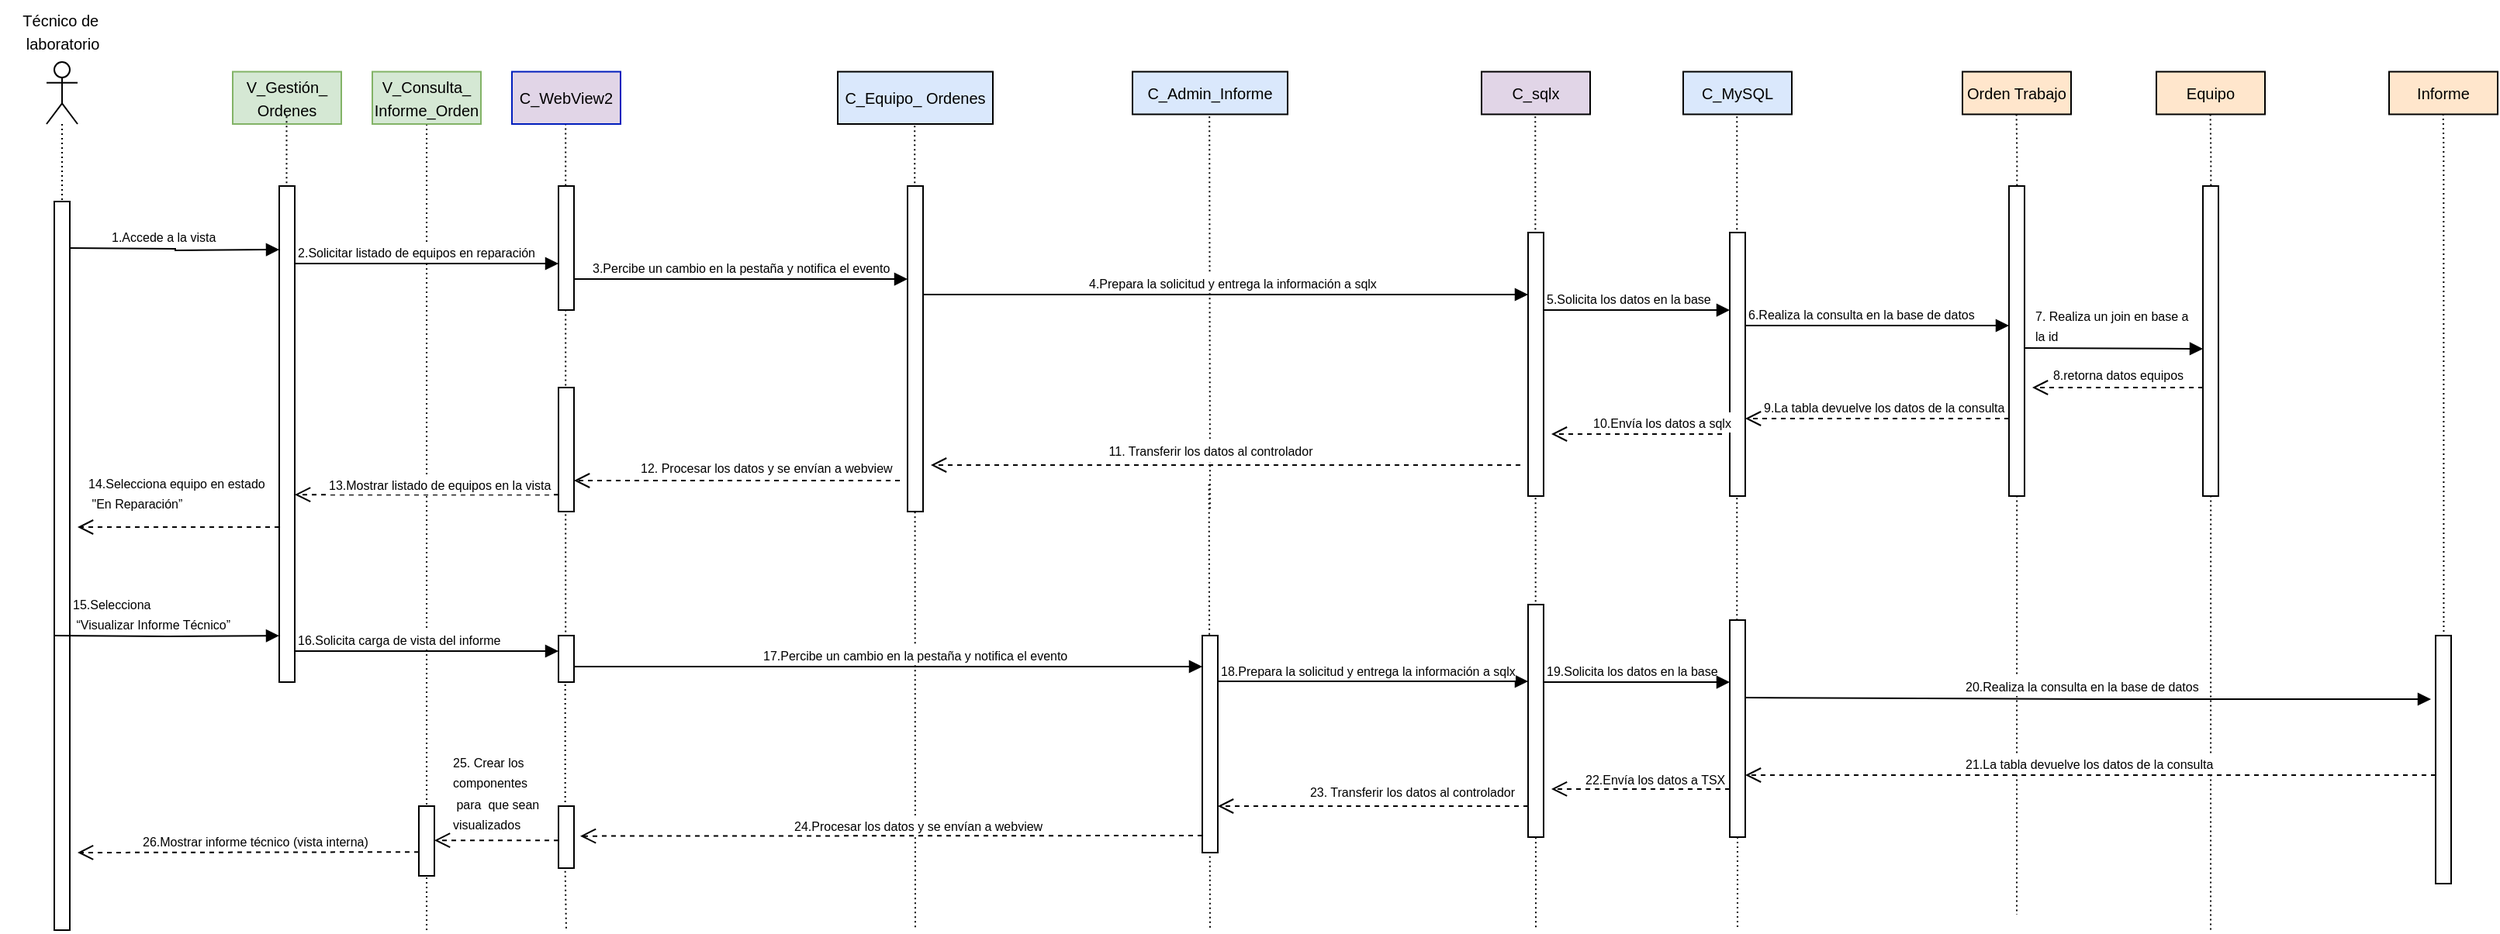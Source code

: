 <mxfile version="27.1.4">
  <diagram name="Page-1" id="DHXdV87OS0aCOL78EFNZ">
    <mxGraphModel grid="1" page="1" gridSize="10" guides="1" tooltips="1" connect="1" arrows="1" fold="1" pageScale="1" pageWidth="850" pageHeight="1100" math="0" shadow="0">
      <root>
        <mxCell id="0" />
        <mxCell id="1" parent="0" />
        <mxCell id="t1RemgtD9nd_VDxyVsT_-6" value="" style="endArrow=none;html=1;rounded=0;dashed=1;dashPattern=1 2;exitX=0.433;exitY=1.048;exitDx=0;exitDy=0;exitPerimeter=0;" edge="1" parent="1" target="t1RemgtD9nd_VDxyVsT_-5">
          <mxGeometry relative="1" as="geometry">
            <mxPoint x="384.6" y="113.75" as="sourcePoint" />
            <mxPoint x="385" y="640" as="targetPoint" />
          </mxGeometry>
        </mxCell>
        <mxCell id="t1RemgtD9nd_VDxyVsT_-14" value="" style="endArrow=none;html=1;rounded=0;dashed=1;dashPattern=1 2;exitX=0.5;exitY=1;exitDx=0;exitDy=0;" edge="1" parent="1" source="t1RemgtD9nd_VDxyVsT_-13">
          <mxGeometry relative="1" as="geometry">
            <mxPoint x="320" y="140" as="sourcePoint" />
            <mxPoint x="295" y="640" as="targetPoint" />
          </mxGeometry>
        </mxCell>
        <mxCell id="eLjOqjva0lStw30KIumx-55" value="" style="endArrow=none;html=1;rounded=0;dashed=1;dashPattern=1 2;exitX=0.433;exitY=1.048;exitDx=0;exitDy=0;exitPerimeter=0;" edge="1" parent="1">
          <mxGeometry relative="1" as="geometry">
            <mxPoint x="1319.8" y="113.75" as="sourcePoint" />
            <mxPoint x="1320" y="630" as="targetPoint" />
            <Array as="points">
              <mxPoint x="1320.16" y="140" />
            </Array>
          </mxGeometry>
        </mxCell>
        <mxCell id="ArWPYYTI4xexN1ooOXns-4" value="" style="endArrow=none;html=1;rounded=0;dashed=1;dashPattern=1 2;exitX=0.433;exitY=1.048;exitDx=0;exitDy=0;exitPerimeter=0;" edge="1" parent="1">
          <mxGeometry relative="1" as="geometry">
            <mxPoint x="1444.8" y="113.75" as="sourcePoint" />
            <mxPoint x="1445" y="640" as="targetPoint" />
            <Array as="points">
              <mxPoint x="1445.16" y="140" />
            </Array>
          </mxGeometry>
        </mxCell>
        <mxCell id="ArWPYYTI4xexN1ooOXns-7" value="" style="endArrow=none;html=1;rounded=0;dashed=1;dashPattern=1 2;exitX=0.433;exitY=1.048;exitDx=0;exitDy=0;exitPerimeter=0;entryX=0.524;entryY=0.286;entryDx=0;entryDy=0;entryPerimeter=0;" edge="1" parent="1" target="ArWPYYTI4xexN1ooOXns-6">
          <mxGeometry relative="1" as="geometry">
            <mxPoint x="1594.8" y="107.5" as="sourcePoint" />
            <mxPoint x="1594.8" y="152.43" as="targetPoint" />
            <Array as="points">
              <mxPoint x="1595.16" y="133.75" />
            </Array>
          </mxGeometry>
        </mxCell>
        <mxCell id="t1RemgtD9nd_VDxyVsT_-9" value="" style="endArrow=none;html=1;rounded=0;dashed=1;dashPattern=1 2;exitX=0.433;exitY=1.048;exitDx=0;exitDy=0;exitPerimeter=0;" edge="1" parent="1">
          <mxGeometry relative="1" as="geometry">
            <mxPoint x="609.6" y="115.07" as="sourcePoint" />
            <mxPoint x="610" y="640" as="targetPoint" />
          </mxGeometry>
        </mxCell>
        <mxCell id="F5Wz1a0QnMPfs7aQo3Hg-4" value="" style="endArrow=none;html=1;rounded=0;dashed=1;dashPattern=1 2;exitX=0.433;exitY=1.048;exitDx=0;exitDy=0;exitPerimeter=0;" edge="1" parent="1">
          <mxGeometry relative="1" as="geometry">
            <mxPoint x="799.6" y="115.07" as="sourcePoint" />
            <mxPoint x="800" y="370" as="targetPoint" />
          </mxGeometry>
        </mxCell>
        <mxCell id="0UVJUH2aoMnrrbU1Pt1t-10" value="" style="endArrow=none;html=1;rounded=0;dashed=1;dashPattern=1 2;exitX=0.433;exitY=1.048;exitDx=0;exitDy=0;exitPerimeter=0;" edge="1" parent="1" target="0UVJUH2aoMnrrbU1Pt1t-9">
          <mxGeometry relative="1" as="geometry">
            <mxPoint x="1139.64" y="115.07" as="sourcePoint" />
            <mxPoint x="1140" y="660" as="targetPoint" />
          </mxGeometry>
        </mxCell>
        <mxCell id="eLjOqjva0lStw30KIumx-50" value="" style="endArrow=none;html=1;rounded=0;dashed=1;dashPattern=1 2;" edge="1" parent="1" source="0UVJUH2aoMnrrbU1Pt1t-9">
          <mxGeometry relative="1" as="geometry">
            <mxPoint x="1139.64" y="115.07" as="sourcePoint" />
            <mxPoint x="1140" y="640" as="targetPoint" />
          </mxGeometry>
        </mxCell>
        <mxCell id="eLjOqjva0lStw30KIumx-31" value="" style="endArrow=none;html=1;rounded=0;dashed=1;dashPattern=1 2;exitX=0.433;exitY=1.048;exitDx=0;exitDy=0;exitPerimeter=0;" edge="1" parent="1" source="eLjOqjva0lStw30KIumx-93">
          <mxGeometry relative="1" as="geometry">
            <mxPoint x="384.6" y="113.75" as="sourcePoint" />
            <mxPoint x="385" y="640" as="targetPoint" />
          </mxGeometry>
        </mxCell>
        <mxCell id="eLjOqjva0lStw30KIumx-44" value="" style="endArrow=none;html=1;rounded=0;dashed=1;dashPattern=1 2;exitX=0.433;exitY=1.048;exitDx=0;exitDy=0;exitPerimeter=0;" edge="1" parent="1">
          <mxGeometry relative="1" as="geometry">
            <mxPoint x="1009.64" y="115.07" as="sourcePoint" />
            <mxPoint x="1010" y="640" as="targetPoint" />
          </mxGeometry>
        </mxCell>
        <mxCell id="eLjOqjva0lStw30KIumx-37" value="" style="endArrow=none;html=1;rounded=0;dashed=1;dashPattern=1 2;exitX=0.433;exitY=1.048;exitDx=0;exitDy=0;exitPerimeter=0;" edge="1" parent="1">
          <mxGeometry relative="1" as="geometry">
            <mxPoint x="799.33" y="352.4" as="sourcePoint" />
            <mxPoint x="800" y="640" as="targetPoint" />
          </mxGeometry>
        </mxCell>
        <mxCell id="eLjOqjva0lStw30KIumx-1" value="" style="shape=umlActor;verticalLabelPosition=bottom;verticalAlign=top;html=1;outlineConnect=0;" vertex="1" parent="1">
          <mxGeometry x="50" y="80" width="20" height="40" as="geometry" />
        </mxCell>
        <mxCell id="eLjOqjva0lStw30KIumx-2" value="&lt;font style=&quot;font-size: 10px;&quot;&gt;Técnico de&amp;nbsp;&lt;/font&gt;&lt;div&gt;&lt;font style=&quot;font-size: 10px;&quot;&gt;laboratorio&lt;/font&gt;&lt;/div&gt;" style="text;html=1;align=center;verticalAlign=middle;resizable=0;points=[];autosize=1;strokeColor=none;fillColor=none;" vertex="1" parent="1">
          <mxGeometry x="20" y="40" width="80" height="40" as="geometry" />
        </mxCell>
        <mxCell id="eLjOqjva0lStw30KIumx-3" value="" style="endArrow=none;html=1;rounded=0;dashed=1;dashPattern=1 2;" edge="1" parent="1" source="eLjOqjva0lStw30KIumx-1" target="eLjOqjva0lStw30KIumx-5">
          <mxGeometry relative="1" as="geometry">
            <mxPoint x="150" y="130" as="sourcePoint" />
            <mxPoint x="100" y="160" as="targetPoint" />
          </mxGeometry>
        </mxCell>
        <mxCell id="eLjOqjva0lStw30KIumx-5" value="" style="html=1;points=[[0,0,0,0,5],[0,1,0,0,-5],[1,0,0,0,5],[1,1,0,0,-5]];perimeter=orthogonalPerimeter;outlineConnect=0;targetShapes=umlLifeline;portConstraint=eastwest;newEdgeStyle={&quot;curved&quot;:0,&quot;rounded&quot;:0};" vertex="1" parent="1">
          <mxGeometry x="55" y="170" width="10" height="470" as="geometry" />
        </mxCell>
        <mxCell id="eLjOqjva0lStw30KIumx-7" value="&lt;div&gt;&lt;font style=&quot;font-size: 10px;&quot;&gt;V_Gestión_&lt;/font&gt;&lt;/div&gt;&lt;div&gt;&lt;font style=&quot;font-size: 10px;&quot;&gt;Ordenes&lt;/font&gt;&lt;/div&gt;" style="html=1;whiteSpace=wrap;fillColor=#d5e8d4;strokeColor=#82b366;" vertex="1" parent="1">
          <mxGeometry x="170" y="86.25" width="70" height="33.75" as="geometry" />
        </mxCell>
        <mxCell id="eLjOqjva0lStw30KIumx-13" value="" style="endArrow=block;endFill=1;html=1;edgeStyle=orthogonalEdgeStyle;align=left;verticalAlign=top;rounded=0;" edge="1" parent="1">
          <mxGeometry x="-1" relative="1" as="geometry">
            <mxPoint x="65" y="200" as="sourcePoint" />
            <mxPoint x="200" y="201" as="targetPoint" />
          </mxGeometry>
        </mxCell>
        <mxCell id="eLjOqjva0lStw30KIumx-14" value="&lt;font style=&quot;font-size: 8px;&quot;&gt;1.Accede a la vista&lt;/font&gt;" style="edgeLabel;resizable=0;html=1;align=left;verticalAlign=bottom;" connectable="0" vertex="1" parent="eLjOqjva0lStw30KIumx-13">
          <mxGeometry x="-1" relative="1" as="geometry">
            <mxPoint x="25" as="offset" />
          </mxGeometry>
        </mxCell>
        <mxCell id="eLjOqjva0lStw30KIumx-15" value="" style="html=1;points=[[0,0,0,0,5],[0,1,0,0,-5],[1,0,0,0,5],[1,1,0,0,-5]];perimeter=orthogonalPerimeter;outlineConnect=0;targetShapes=umlLifeline;portConstraint=eastwest;newEdgeStyle={&quot;curved&quot;:0,&quot;rounded&quot;:0};" vertex="1" parent="1">
          <mxGeometry x="200" y="160" width="10" height="320" as="geometry" />
        </mxCell>
        <mxCell id="eLjOqjva0lStw30KIumx-17" value="" style="endArrow=none;html=1;rounded=0;dashed=1;dashPattern=1 2;exitX=0.433;exitY=1.048;exitDx=0;exitDy=0;exitPerimeter=0;" edge="1" parent="1">
          <mxGeometry relative="1" as="geometry">
            <mxPoint x="204.74" y="115.07" as="sourcePoint" />
            <mxPoint x="204.74" y="160" as="targetPoint" />
          </mxGeometry>
        </mxCell>
        <mxCell id="eLjOqjva0lStw30KIumx-20" value="&lt;font style=&quot;font-size: 10px;&quot;&gt;C_Admin_Informe&lt;/font&gt;" style="html=1;whiteSpace=wrap;fillColor=#DAE8FC;" vertex="1" parent="1">
          <mxGeometry x="750" y="86.25" width="100" height="27.5" as="geometry" />
        </mxCell>
        <mxCell id="eLjOqjva0lStw30KIumx-22" value="&lt;span style=&quot;font-size: 10px;&quot;&gt;&lt;font style=&quot;color: light-dark(rgb(0, 0, 0), rgb(255, 255, 255));&quot;&gt;C_WebView2&lt;/font&gt;&lt;/span&gt;" style="html=1;whiteSpace=wrap;fillColor=#E1D5E7;fontColor=#ffffff;strokeColor=#001DBC;" vertex="1" parent="1">
          <mxGeometry x="350" y="86.25" width="70" height="33.75" as="geometry" />
        </mxCell>
        <mxCell id="eLjOqjva0lStw30KIumx-23" value="&lt;font style=&quot;font-size: 10px;&quot;&gt;C_sqlx&lt;/font&gt;" style="html=1;whiteSpace=wrap;fillColor=#E1D5E7;" vertex="1" parent="1">
          <mxGeometry x="975" y="86.25" width="70" height="27.5" as="geometry" />
        </mxCell>
        <mxCell id="eLjOqjva0lStw30KIumx-25" value="&lt;font style=&quot;font-size: 10px;&quot;&gt;Orden Trabajo&lt;/font&gt;" style="html=1;whiteSpace=wrap;fillColor=#FFE6CC;" vertex="1" parent="1">
          <mxGeometry x="1285" y="86.25" width="70" height="27.5" as="geometry" />
        </mxCell>
        <mxCell id="eLjOqjva0lStw30KIumx-26" value="" style="endArrow=block;endFill=1;html=1;edgeStyle=orthogonalEdgeStyle;align=left;verticalAlign=top;rounded=0;" edge="1" parent="1">
          <mxGeometry x="-1" relative="1" as="geometry">
            <mxPoint x="210" y="210.04" as="sourcePoint" />
            <mxPoint x="380" y="210" as="targetPoint" />
          </mxGeometry>
        </mxCell>
        <mxCell id="eLjOqjva0lStw30KIumx-28" value="&lt;font style=&quot;font-size: 8px;&quot;&gt;2&lt;/font&gt;&lt;font style=&quot;font-size: 8px;&quot;&gt;&lt;font style=&quot;&quot;&gt;.&lt;/font&gt;&lt;span style=&quot;background-color: light-dark(#ffffff, var(--ge-dark-color, #121212)); color: light-dark(rgb(0, 0, 0), rgb(255, 255, 255));&quot;&gt;Solicitar listado de equipos en reparación&lt;/span&gt;&lt;/font&gt;" style="edgeLabel;resizable=0;html=1;align=left;verticalAlign=bottom;" connectable="0" vertex="1" parent="1">
          <mxGeometry x="210" y="210" as="geometry" />
        </mxCell>
        <mxCell id="eLjOqjva0lStw30KIumx-30" value="" style="html=1;points=[[0,0,0,0,5],[0,1,0,0,-5],[1,0,0,0,5],[1,1,0,0,-5]];perimeter=orthogonalPerimeter;outlineConnect=0;targetShapes=umlLifeline;portConstraint=eastwest;newEdgeStyle={&quot;curved&quot;:0,&quot;rounded&quot;:0};" vertex="1" parent="1">
          <mxGeometry x="380" y="160" width="10" height="80" as="geometry" />
        </mxCell>
        <mxCell id="eLjOqjva0lStw30KIumx-34" value="" style="endArrow=block;endFill=1;html=1;align=left;verticalAlign=top;rounded=0;" edge="1" parent="1" target="0UVJUH2aoMnrrbU1Pt1t-3">
          <mxGeometry x="-1" relative="1" as="geometry">
            <mxPoint x="390" y="220.04" as="sourcePoint" />
            <mxPoint x="600" y="220" as="targetPoint" />
          </mxGeometry>
        </mxCell>
        <mxCell id="eLjOqjva0lStw30KIumx-35" value="&lt;span style=&quot;font-size: 8px;&quot;&gt;3&lt;/span&gt;&lt;font style=&quot;font-size: 8px;&quot;&gt;.Percibe un cambio en la pestaña y notifica el evento&lt;/font&gt;" style="edgeLabel;resizable=0;html=1;align=left;verticalAlign=bottom;" connectable="0" vertex="1" parent="1">
          <mxGeometry x="400" y="220" as="geometry" />
        </mxCell>
        <mxCell id="eLjOqjva0lStw30KIumx-36" value="" style="html=1;points=[[0,0,0,0,5],[0,1,0,0,-5],[1,0,0,0,5],[1,1,0,0,-5]];perimeter=orthogonalPerimeter;outlineConnect=0;targetShapes=umlLifeline;portConstraint=eastwest;newEdgeStyle={&quot;curved&quot;:0,&quot;rounded&quot;:0};" vertex="1" parent="1">
          <mxGeometry x="795" y="450" width="10" height="140" as="geometry" />
        </mxCell>
        <mxCell id="eLjOqjva0lStw30KIumx-41" value="" style="endArrow=block;endFill=1;html=1;align=left;verticalAlign=top;rounded=0;" edge="1" parent="1" source="0UVJUH2aoMnrrbU1Pt1t-3">
          <mxGeometry x="-1" relative="1" as="geometry">
            <mxPoint x="805" y="230.04" as="sourcePoint" />
            <mxPoint x="1005" y="230" as="targetPoint" />
          </mxGeometry>
        </mxCell>
        <mxCell id="eLjOqjva0lStw30KIumx-42" value="&lt;font style=&quot;font-size: 8px;&quot;&gt;4.Prepara la solicitud y entrega la información a sqlx&lt;/font&gt;" style="edgeLabel;resizable=0;html=1;align=left;verticalAlign=bottom;" connectable="0" vertex="1" parent="1">
          <mxGeometry x="720" y="230" as="geometry" />
        </mxCell>
        <mxCell id="eLjOqjva0lStw30KIumx-43" value="" style="html=1;points=[[0,0,0,0,5],[0,1,0,0,-5],[1,0,0,0,5],[1,1,0,0,-5]];perimeter=orthogonalPerimeter;outlineConnect=0;targetShapes=umlLifeline;portConstraint=eastwest;newEdgeStyle={&quot;curved&quot;:0,&quot;rounded&quot;:0};" vertex="1" parent="1">
          <mxGeometry x="1005" y="190" width="10" height="170" as="geometry" />
        </mxCell>
        <mxCell id="eLjOqjva0lStw30KIumx-46" value="" style="endArrow=block;endFill=1;html=1;edgeStyle=orthogonalEdgeStyle;align=left;verticalAlign=top;rounded=0;" edge="1" parent="1">
          <mxGeometry x="-1" relative="1" as="geometry">
            <mxPoint x="1015" y="240.04" as="sourcePoint" />
            <mxPoint x="1135" y="240" as="targetPoint" />
          </mxGeometry>
        </mxCell>
        <mxCell id="eLjOqjva0lStw30KIumx-47" value="&lt;font style=&quot;font-size: 8px;&quot;&gt;5.Solicita los datos en la base&lt;/font&gt;" style="edgeLabel;resizable=0;html=1;align=left;verticalAlign=bottom;" connectable="0" vertex="1" parent="1">
          <mxGeometry x="1015" y="240" as="geometry" />
        </mxCell>
        <mxCell id="eLjOqjva0lStw30KIumx-48" value="" style="html=1;points=[[0,0,0,0,5],[0,1,0,0,-5],[1,0,0,0,5],[1,1,0,0,-5]];perimeter=orthogonalPerimeter;outlineConnect=0;targetShapes=umlLifeline;portConstraint=eastwest;newEdgeStyle={&quot;curved&quot;:0,&quot;rounded&quot;:0};" vertex="1" parent="1">
          <mxGeometry x="1135" y="190" width="10" height="170" as="geometry" />
        </mxCell>
        <mxCell id="eLjOqjva0lStw30KIumx-49" value="&lt;font style=&quot;font-size: 10px;&quot;&gt;C_MySQL&lt;/font&gt;" style="html=1;whiteSpace=wrap;fillColor=#DAE8FC;" vertex="1" parent="1">
          <mxGeometry x="1105" y="86.25" width="70" height="27.5" as="geometry" />
        </mxCell>
        <mxCell id="eLjOqjva0lStw30KIumx-52" value="" style="endArrow=block;endFill=1;html=1;edgeStyle=orthogonalEdgeStyle;align=left;verticalAlign=top;rounded=0;" edge="1" parent="1">
          <mxGeometry x="-1" relative="1" as="geometry">
            <mxPoint x="1145" y="250.04" as="sourcePoint" />
            <mxPoint x="1315" y="250" as="targetPoint" />
          </mxGeometry>
        </mxCell>
        <mxCell id="eLjOqjva0lStw30KIumx-53" value="&lt;font style=&quot;font-size: 8px;&quot;&gt;6.Realiza la consulta en la base de datos&lt;/font&gt;" style="edgeLabel;resizable=0;html=1;align=left;verticalAlign=bottom;" connectable="0" vertex="1" parent="1">
          <mxGeometry x="1145" y="250" as="geometry" />
        </mxCell>
        <mxCell id="eLjOqjva0lStw30KIumx-54" value="" style="html=1;points=[[0,0,0,0,5],[0,1,0,0,-5],[1,0,0,0,5],[1,1,0,0,-5]];perimeter=orthogonalPerimeter;outlineConnect=0;targetShapes=umlLifeline;portConstraint=eastwest;newEdgeStyle={&quot;curved&quot;:0,&quot;rounded&quot;:0};" vertex="1" parent="1">
          <mxGeometry x="1315" y="160" width="10" height="200" as="geometry" />
        </mxCell>
        <mxCell id="eLjOqjva0lStw30KIumx-59" value="" style="html=1;verticalAlign=bottom;endArrow=open;dashed=1;endSize=8;curved=0;rounded=0;" edge="1" parent="1">
          <mxGeometry x="-0.333" y="-10" relative="1" as="geometry">
            <mxPoint x="1315" y="310" as="sourcePoint" />
            <mxPoint x="1145" y="310" as="targetPoint" />
            <mxPoint as="offset" />
          </mxGeometry>
        </mxCell>
        <mxCell id="eLjOqjva0lStw30KIumx-62" value="&lt;font style=&quot;font-size: 8px;&quot;&gt;9.La tabla devuelve los datos de la consulta&lt;/font&gt;" style="edgeLabel;resizable=0;html=1;align=left;verticalAlign=bottom;" connectable="0" vertex="1" parent="1">
          <mxGeometry x="1155" y="310" as="geometry" />
        </mxCell>
        <mxCell id="eLjOqjva0lStw30KIumx-63" value="" style="html=1;verticalAlign=bottom;endArrow=open;dashed=1;endSize=8;curved=0;rounded=0;" edge="1" parent="1">
          <mxGeometry x="-0.333" y="-10" relative="1" as="geometry">
            <mxPoint x="1130" y="320" as="sourcePoint" />
            <mxPoint x="1020" y="320" as="targetPoint" />
            <mxPoint as="offset" />
          </mxGeometry>
        </mxCell>
        <mxCell id="eLjOqjva0lStw30KIumx-64" value="&lt;font style=&quot;font-size: 8px;&quot;&gt;10.Envía los datos a sqlx&lt;/font&gt;" style="edgeLabel;resizable=0;html=1;align=left;verticalAlign=bottom;" connectable="0" vertex="1" parent="1">
          <mxGeometry x="1045" y="320" as="geometry" />
        </mxCell>
        <mxCell id="eLjOqjva0lStw30KIumx-65" value="" style="html=1;verticalAlign=bottom;endArrow=open;dashed=1;endSize=8;curved=0;rounded=0;" edge="1" parent="1">
          <mxGeometry x="-0.333" y="-10" relative="1" as="geometry">
            <mxPoint x="600" y="350" as="sourcePoint" />
            <mxPoint x="390" y="350" as="targetPoint" />
            <mxPoint as="offset" />
          </mxGeometry>
        </mxCell>
        <mxCell id="eLjOqjva0lStw30KIumx-66" value="&lt;font style=&quot;font-size: 8px;&quot;&gt;12.&amp;nbsp;&lt;/font&gt;&lt;span style=&quot;background-color: light-dark(#ffffff, var(--ge-dark-color, #121212)); color: light-dark(rgb(0, 0, 0), rgb(255, 255, 255));&quot;&gt;&lt;font style=&quot;font-size: 8px;&quot;&gt;Procesar los datos y se envían a webview&lt;/font&gt;&lt;/span&gt;" style="edgeLabel;resizable=0;html=1;align=left;verticalAlign=bottom;" connectable="0" vertex="1" parent="1">
          <mxGeometry x="450" y="330" as="geometry">
            <mxPoint x="-19" y="19" as="offset" />
          </mxGeometry>
        </mxCell>
        <mxCell id="eLjOqjva0lStw30KIumx-67" value="" style="html=1;verticalAlign=bottom;endArrow=open;dashed=1;endSize=8;curved=0;rounded=0;" edge="1" parent="1">
          <mxGeometry x="-0.333" y="-10" relative="1" as="geometry">
            <mxPoint x="380" y="359.09" as="sourcePoint" />
            <mxPoint x="210" y="359.09" as="targetPoint" />
            <mxPoint as="offset" />
          </mxGeometry>
        </mxCell>
        <mxCell id="eLjOqjva0lStw30KIumx-68" value="&lt;font style=&quot;font-size: 8px;&quot;&gt;13.&lt;span style=&quot;background-color: light-dark(#ffffff, var(--ge-dark-color, #121212)); color: light-dark(rgb(0, 0, 0), rgb(255, 255, 255));&quot;&gt;Mostrar listado de equipos en la vista&lt;/span&gt;&lt;/font&gt;&lt;span style=&quot;font-size: 8px;&quot;&gt;&lt;br&gt;&lt;/span&gt;" style="edgeLabel;resizable=0;html=1;align=left;verticalAlign=bottom;" connectable="0" vertex="1" parent="1">
          <mxGeometry x="230" y="350" as="geometry">
            <mxPoint y="10" as="offset" />
          </mxGeometry>
        </mxCell>
        <mxCell id="eLjOqjva0lStw30KIumx-69" value="" style="html=1;verticalAlign=bottom;endArrow=open;dashed=1;endSize=8;curved=0;rounded=0;" edge="1" parent="1">
          <mxGeometry x="-0.333" y="-10" relative="1" as="geometry">
            <mxPoint x="200" y="380" as="sourcePoint" />
            <mxPoint x="70" y="380" as="targetPoint" />
            <mxPoint as="offset" />
          </mxGeometry>
        </mxCell>
        <mxCell id="eLjOqjva0lStw30KIumx-70" value="&lt;font style=&quot;font-size: 8px;&quot;&gt;14.&lt;span style=&quot;background-color: light-dark(#ffffff, var(--ge-dark-color, #121212)); color: light-dark(rgb(0, 0, 0), rgb(255, 255, 255));&quot;&gt;Selecciona equipo&amp;nbsp;&lt;/span&gt;&lt;/font&gt;&lt;font style=&quot;background-color: light-dark(#ffffff, var(--ge-dark-color, #121212)); color: light-dark(rgb(0, 0, 0), rgb(255, 255, 255)); font-size: 8px;&quot;&gt;&lt;span style=&quot;background-color: light-dark(#ffffff, var(--ge-dark-color, #121212)); color: light-dark(rgb(0, 0, 0), rgb(255, 255, 255));&quot;&gt;en estado&lt;/span&gt;&lt;/font&gt;&lt;div&gt;&lt;font style=&quot;background-color: light-dark(#ffffff, var(--ge-dark-color, #121212)); color: light-dark(rgb(0, 0, 0), rgb(255, 255, 255)); font-size: 8px;&quot;&gt;&lt;span style=&quot;background-color: light-dark(#ffffff, var(--ge-dark-color, #121212)); color: light-dark(rgb(0, 0, 0), rgb(255, 255, 255));&quot;&gt;&amp;nbsp;&quot;&lt;/span&gt;&lt;/font&gt;&lt;span style=&quot;color: light-dark(rgb(0, 0, 0), rgb(255, 255, 255)); background-color: light-dark(#ffffff, var(--ge-dark-color, #121212)); font-size: 8px;&quot;&gt;En Reparación”&lt;/span&gt;&lt;/div&gt;" style="edgeLabel;resizable=0;html=1;align=left;verticalAlign=bottom;" connectable="0" vertex="1" parent="1">
          <mxGeometry x="70" y="380" as="geometry">
            <mxPoint x="5" y="-8" as="offset" />
          </mxGeometry>
        </mxCell>
        <mxCell id="eLjOqjva0lStw30KIumx-71" value="" style="endArrow=block;endFill=1;html=1;edgeStyle=orthogonalEdgeStyle;align=left;verticalAlign=top;rounded=0;entryX=0;entryY=0.521;entryDx=0;entryDy=0;entryPerimeter=0;" edge="1" parent="1">
          <mxGeometry x="-1" relative="1" as="geometry">
            <mxPoint x="55" y="450" as="sourcePoint" />
            <mxPoint x="200" y="450.08" as="targetPoint" />
          </mxGeometry>
        </mxCell>
        <mxCell id="eLjOqjva0lStw30KIumx-72" value="&lt;font style=&quot;font-size: 8px;&quot;&gt;15.Selecciona&lt;/font&gt;&lt;div&gt;&lt;font style=&quot;font-size: 8px;&quot;&gt;&amp;nbsp;“Visualizar Informe Técnico”&lt;/font&gt;&lt;/div&gt;" style="edgeLabel;resizable=0;html=1;align=left;verticalAlign=bottom;" connectable="0" vertex="1" parent="eLjOqjva0lStw30KIumx-71">
          <mxGeometry x="-1" relative="1" as="geometry">
            <mxPoint x="10" as="offset" />
          </mxGeometry>
        </mxCell>
        <mxCell id="eLjOqjva0lStw30KIumx-74" value="" style="endArrow=block;endFill=1;html=1;align=left;verticalAlign=top;rounded=0;" edge="1" parent="1">
          <mxGeometry x="-1" relative="1" as="geometry">
            <mxPoint x="210" y="460" as="sourcePoint" />
            <mxPoint x="380" y="460" as="targetPoint" />
          </mxGeometry>
        </mxCell>
        <mxCell id="eLjOqjva0lStw30KIumx-75" value="&lt;font style=&quot;font-size: 8px;&quot;&gt;16.Solicita carga de vista del informe&lt;/font&gt;" style="edgeLabel;resizable=0;html=1;align=left;verticalAlign=bottom;" connectable="0" vertex="1" parent="eLjOqjva0lStw30KIumx-74">
          <mxGeometry x="-1" relative="1" as="geometry">
            <mxPoint as="offset" />
          </mxGeometry>
        </mxCell>
        <mxCell id="eLjOqjva0lStw30KIumx-82" value="" style="html=1;points=[[0,0,0,0,5],[0,1,0,0,-5],[1,0,0,0,5],[1,1,0,0,-5]];perimeter=orthogonalPerimeter;outlineConnect=0;targetShapes=umlLifeline;portConstraint=eastwest;newEdgeStyle={&quot;curved&quot;:0,&quot;rounded&quot;:0};" vertex="1" parent="1">
          <mxGeometry x="1005" y="430" width="10" height="150" as="geometry" />
        </mxCell>
        <mxCell id="eLjOqjva0lStw30KIumx-83" value="" style="endArrow=block;endFill=1;html=1;edgeStyle=orthogonalEdgeStyle;align=left;verticalAlign=top;rounded=0;" edge="1" parent="1">
          <mxGeometry x="-1" relative="1" as="geometry">
            <mxPoint x="805" y="479.54" as="sourcePoint" />
            <mxPoint x="1005" y="479.5" as="targetPoint" />
          </mxGeometry>
        </mxCell>
        <mxCell id="eLjOqjva0lStw30KIumx-84" value="&lt;font style=&quot;font-size: 8px;&quot;&gt;18.Prepara la solicitud y entrega la información a sqlx&lt;/font&gt;" style="edgeLabel;resizable=0;html=1;align=left;verticalAlign=bottom;" connectable="0" vertex="1" parent="1">
          <mxGeometry x="805" y="480" as="geometry" />
        </mxCell>
        <mxCell id="eLjOqjva0lStw30KIumx-85" value="&lt;font style=&quot;font-size: 8px;&quot;&gt;19.Solicita los datos en la base&lt;/font&gt;" style="edgeLabel;resizable=0;html=1;align=left;verticalAlign=bottom;" connectable="0" vertex="1" parent="1">
          <mxGeometry x="1015" y="480" as="geometry" />
        </mxCell>
        <mxCell id="eLjOqjva0lStw30KIumx-86" value="" style="endArrow=block;endFill=1;html=1;edgeStyle=orthogonalEdgeStyle;align=left;verticalAlign=top;rounded=0;" edge="1" parent="1">
          <mxGeometry x="-1" relative="1" as="geometry">
            <mxPoint x="1015" y="480.04" as="sourcePoint" />
            <mxPoint x="1135" y="480" as="targetPoint" />
          </mxGeometry>
        </mxCell>
        <mxCell id="eLjOqjva0lStw30KIumx-87" value="&lt;font style=&quot;font-size: 8px;&quot;&gt;20.Realiza la consulta en la base de datos&lt;/font&gt;" style="edgeLabel;resizable=0;html=1;align=left;verticalAlign=bottom;" connectable="0" vertex="1" parent="1">
          <mxGeometry x="1285" y="490" as="geometry" />
        </mxCell>
        <mxCell id="eLjOqjva0lStw30KIumx-88" value="" style="endArrow=block;endFill=1;html=1;edgeStyle=orthogonalEdgeStyle;align=left;verticalAlign=top;rounded=0;" edge="1" parent="1">
          <mxGeometry x="-1" relative="1" as="geometry">
            <mxPoint x="1145" y="490.04" as="sourcePoint" />
            <mxPoint x="1587" y="491" as="targetPoint" />
            <Array as="points">
              <mxPoint x="1368" y="491" />
              <mxPoint x="1587" y="491" />
            </Array>
          </mxGeometry>
        </mxCell>
        <mxCell id="eLjOqjva0lStw30KIumx-89" value="&lt;font style=&quot;font-size: 8px;&quot;&gt;21.La tabla devuelve los datos de la consulta&lt;/font&gt;" style="edgeLabel;resizable=0;html=1;align=left;verticalAlign=bottom;" connectable="0" vertex="1" parent="1">
          <mxGeometry x="1285" y="540" as="geometry" />
        </mxCell>
        <mxCell id="eLjOqjva0lStw30KIumx-90" value="" style="html=1;verticalAlign=bottom;endArrow=open;dashed=1;endSize=8;curved=0;rounded=0;" edge="1" parent="1" source="ArWPYYTI4xexN1ooOXns-6">
          <mxGeometry x="-0.333" y="-10" relative="1" as="geometry">
            <mxPoint x="1315" y="540" as="sourcePoint" />
            <mxPoint x="1145" y="540" as="targetPoint" />
            <mxPoint as="offset" />
          </mxGeometry>
        </mxCell>
        <mxCell id="eLjOqjva0lStw30KIumx-91" value="&lt;font style=&quot;font-size: 8px;&quot;&gt;22.Envía los datos a TSX&lt;/font&gt;" style="edgeLabel;resizable=0;html=1;align=left;verticalAlign=bottom;" connectable="0" vertex="1" parent="1">
          <mxGeometry x="1040" y="550" as="geometry" />
        </mxCell>
        <mxCell id="eLjOqjva0lStw30KIumx-92" value="" style="html=1;verticalAlign=bottom;endArrow=open;dashed=1;endSize=8;curved=0;rounded=0;entryX=1.5;entryY=0.793;entryDx=0;entryDy=0;entryPerimeter=0;" edge="1" parent="1" target="eLjOqjva0lStw30KIumx-82">
          <mxGeometry x="-0.333" y="-10" relative="1" as="geometry">
            <mxPoint x="1135" y="549" as="sourcePoint" />
            <mxPoint x="1020" y="550" as="targetPoint" />
            <mxPoint as="offset" />
          </mxGeometry>
        </mxCell>
        <mxCell id="eLjOqjva0lStw30KIumx-94" value="&lt;font style=&quot;font-size: 8px;&quot;&gt;24.Procesar los datos y se envían a webview&lt;/font&gt;" style="edgeLabel;resizable=0;html=1;align=left;verticalAlign=bottom;" connectable="0" vertex="1" parent="1">
          <mxGeometry x="530" y="580" as="geometry" />
        </mxCell>
        <mxCell id="eLjOqjva0lStw30KIumx-95" value="" style="html=1;verticalAlign=bottom;endArrow=open;dashed=1;endSize=8;curved=0;rounded=0;entryX=1.4;entryY=0.483;entryDx=0;entryDy=0;entryPerimeter=0;" edge="1" parent="1" target="eLjOqjva0lStw30KIumx-93">
          <mxGeometry x="-0.333" y="-10" relative="1" as="geometry">
            <mxPoint x="795" y="579" as="sourcePoint" />
            <mxPoint x="585" y="579" as="targetPoint" />
            <mxPoint as="offset" />
          </mxGeometry>
        </mxCell>
        <mxCell id="eLjOqjva0lStw30KIumx-97" value="&lt;font style=&quot;font-size: 8px;&quot;&gt;26.&lt;span style=&quot;background-color: light-dark(#ffffff, var(--ge-dark-color, #121212)); color: light-dark(rgb(0, 0, 0), rgb(255, 255, 255));&quot;&gt;Mostrar informe técnico&amp;nbsp;&lt;/span&gt;&lt;/font&gt;&lt;span style=&quot;background-color: light-dark(#ffffff, var(--ge-dark-color, #121212)); color: light-dark(rgb(0, 0, 0), rgb(255, 255, 255)); font-size: 8px;&quot;&gt;(vista interna)&lt;/span&gt;" style="edgeLabel;resizable=0;html=1;align=left;verticalAlign=bottom;" connectable="0" vertex="1" parent="1">
          <mxGeometry x="110" y="590" as="geometry" />
        </mxCell>
        <mxCell id="0UVJUH2aoMnrrbU1Pt1t-2" value="&lt;div&gt;&lt;font style=&quot;font-size: 10px;&quot;&gt;C_Equipo_ Ordenes&lt;/font&gt;&lt;/div&gt;" style="html=1;whiteSpace=wrap;fillColor=#DAE8FC;" vertex="1" parent="1">
          <mxGeometry x="560" y="86.25" width="100" height="33.75" as="geometry" />
        </mxCell>
        <mxCell id="0UVJUH2aoMnrrbU1Pt1t-3" value="" style="html=1;points=[[0,0,0,0,5],[0,1,0,0,-5],[1,0,0,0,5],[1,1,0,0,-5]];perimeter=orthogonalPerimeter;outlineConnect=0;targetShapes=umlLifeline;portConstraint=eastwest;newEdgeStyle={&quot;curved&quot;:0,&quot;rounded&quot;:0};" vertex="1" parent="1">
          <mxGeometry x="605" y="160" width="10" height="210" as="geometry" />
        </mxCell>
        <mxCell id="0UVJUH2aoMnrrbU1Pt1t-8" value="" style="html=1;verticalAlign=bottom;endArrow=open;dashed=1;endSize=8;curved=0;rounded=0;" edge="1" parent="1" target="0UVJUH2aoMnrrbU1Pt1t-7">
          <mxGeometry x="-0.333" y="-10" relative="1" as="geometry">
            <mxPoint x="380" y="340" as="sourcePoint" />
            <mxPoint x="210" y="340" as="targetPoint" />
            <mxPoint as="offset" />
          </mxGeometry>
        </mxCell>
        <mxCell id="0UVJUH2aoMnrrbU1Pt1t-7" value="" style="html=1;points=[[0,0,0,0,5],[0,1,0,0,-5],[1,0,0,0,5],[1,1,0,0,-5]];perimeter=orthogonalPerimeter;outlineConnect=0;targetShapes=umlLifeline;portConstraint=eastwest;newEdgeStyle={&quot;curved&quot;:0,&quot;rounded&quot;:0};" vertex="1" parent="1">
          <mxGeometry x="380" y="290" width="10" height="80" as="geometry" />
        </mxCell>
        <mxCell id="0UVJUH2aoMnrrbU1Pt1t-9" value="" style="html=1;points=[[0,0,0,0,5],[0,1,0,0,-5],[1,0,0,0,5],[1,1,0,0,-5]];perimeter=orthogonalPerimeter;outlineConnect=0;targetShapes=umlLifeline;portConstraint=eastwest;newEdgeStyle={&quot;curved&quot;:0,&quot;rounded&quot;:0};" vertex="1" parent="1">
          <mxGeometry x="1135" y="440" width="10" height="140" as="geometry" />
        </mxCell>
        <mxCell id="F5Wz1a0QnMPfs7aQo3Hg-2" value="&lt;span style=&quot;&quot;&gt;&lt;font style=&quot;color: light-dark(rgb(0, 0, 0), rgb(255, 255, 255)); font-size: 8px;&quot;&gt;11. Transferir los datos al controlador&lt;/font&gt;&lt;/span&gt;" style="text;html=1;align=center;verticalAlign=middle;resizable=0;points=[];autosize=1;labelBackgroundColor=default;" vertex="1" parent="1">
          <mxGeometry x="725" y="315" width="150" height="30" as="geometry" />
        </mxCell>
        <mxCell id="F5Wz1a0QnMPfs7aQo3Hg-6" value="" style="html=1;verticalAlign=bottom;endArrow=open;dashed=1;endSize=8;curved=0;rounded=0;" edge="1" parent="1">
          <mxGeometry x="-0.333" y="-10" relative="1" as="geometry">
            <mxPoint x="1000" y="340" as="sourcePoint" />
            <mxPoint x="620" y="340" as="targetPoint" />
            <mxPoint as="offset" />
          </mxGeometry>
        </mxCell>
        <mxCell id="F5Wz1a0QnMPfs7aQo3Hg-9" value="" style="html=1;verticalAlign=bottom;endArrow=open;dashed=1;endSize=8;curved=0;rounded=0;" edge="1" parent="1" target="eLjOqjva0lStw30KIumx-36">
          <mxGeometry x="-0.333" y="-10" relative="1" as="geometry">
            <mxPoint x="1005" y="560" as="sourcePoint" />
            <mxPoint x="810" y="561" as="targetPoint" />
            <mxPoint as="offset" />
          </mxGeometry>
        </mxCell>
        <mxCell id="F5Wz1a0QnMPfs7aQo3Hg-13" value="&lt;span style=&quot;&quot;&gt;&lt;font style=&quot;color: light-dark(rgb(0, 0, 0), rgb(255, 255, 255)); font-size: 8px;&quot;&gt;23. Transferir los datos al controlador&lt;/font&gt;&lt;/span&gt;" style="text;html=1;align=center;verticalAlign=middle;resizable=0;points=[];autosize=1;strokeColor=none;fillColor=none;labelBackgroundColor=default;" vertex="1" parent="1">
          <mxGeometry x="850" y="535" width="160" height="30" as="geometry" />
        </mxCell>
        <mxCell id="ArWPYYTI4xexN1ooOXns-2" value="&lt;font style=&quot;font-size: 10px;&quot;&gt;Equipo&lt;/font&gt;" style="html=1;whiteSpace=wrap;fillColor=#FFE6CC;" vertex="1" parent="1">
          <mxGeometry x="1410" y="86.25" width="70" height="27.5" as="geometry" />
        </mxCell>
        <mxCell id="ArWPYYTI4xexN1ooOXns-3" value="" style="html=1;points=[[0,0,0,0,5],[0,1,0,0,-5],[1,0,0,0,5],[1,1,0,0,-5]];perimeter=orthogonalPerimeter;outlineConnect=0;targetShapes=umlLifeline;portConstraint=eastwest;newEdgeStyle={&quot;curved&quot;:0,&quot;rounded&quot;:0};" vertex="1" parent="1">
          <mxGeometry x="1440" y="160" width="10" height="200" as="geometry" />
        </mxCell>
        <mxCell id="ArWPYYTI4xexN1ooOXns-5" value="&lt;font style=&quot;font-size: 10px;&quot;&gt;Informe&lt;/font&gt;" style="html=1;whiteSpace=wrap;fillColor=#FFE6CC;" vertex="1" parent="1">
          <mxGeometry x="1560" y="86.25" width="70" height="27.5" as="geometry" />
        </mxCell>
        <mxCell id="ArWPYYTI4xexN1ooOXns-6" value="" style="html=1;points=[[0,0,0,0,5],[0,1,0,0,-5],[1,0,0,0,5],[1,1,0,0,-5]];perimeter=orthogonalPerimeter;outlineConnect=0;targetShapes=umlLifeline;portConstraint=eastwest;newEdgeStyle={&quot;curved&quot;:0,&quot;rounded&quot;:0};" vertex="1" parent="1">
          <mxGeometry x="1590" y="450" width="10" height="160" as="geometry" />
        </mxCell>
        <mxCell id="t1RemgtD9nd_VDxyVsT_-1" value="&lt;div&gt;&lt;font style=&quot;font-size: 8px;&quot;&gt;7. Realiza un join en base a &lt;br&gt;&lt;/font&gt;&lt;/div&gt;&lt;div&gt;&lt;font style=&quot;font-size: 8px;&quot;&gt;la id&lt;/font&gt;&lt;/div&gt;" style="html=1;verticalAlign=bottom;endArrow=block;curved=0;rounded=0;align=left;" edge="1" parent="1">
          <mxGeometry x="-0.913" width="80" relative="1" as="geometry">
            <mxPoint x="1325" y="264.5" as="sourcePoint" />
            <mxPoint x="1440" y="265" as="targetPoint" />
            <mxPoint as="offset" />
          </mxGeometry>
        </mxCell>
        <mxCell id="t1RemgtD9nd_VDxyVsT_-2" value="&lt;font style=&quot;font-size: 8px;&quot;&gt;8.retorna datos equipos&lt;/font&gt;" style="html=1;verticalAlign=bottom;endArrow=open;dashed=1;endSize=8;curved=0;rounded=0;entryX=1.5;entryY=0.65;entryDx=0;entryDy=0;entryPerimeter=0;" edge="1" parent="1" target="eLjOqjva0lStw30KIumx-54">
          <mxGeometry relative="1" as="geometry">
            <mxPoint x="1440" y="290" as="sourcePoint" />
            <mxPoint x="1250" y="220" as="targetPoint" />
          </mxGeometry>
        </mxCell>
        <mxCell id="t1RemgtD9nd_VDxyVsT_-5" value="" style="html=1;points=[[0,0,0,0,5],[0,1,0,0,-5],[1,0,0,0,5],[1,1,0,0,-5]];perimeter=orthogonalPerimeter;outlineConnect=0;targetShapes=umlLifeline;portConstraint=eastwest;newEdgeStyle={&quot;curved&quot;:0,&quot;rounded&quot;:0};" vertex="1" parent="1">
          <mxGeometry x="380" y="450" width="10" height="30" as="geometry" />
        </mxCell>
        <mxCell id="t1RemgtD9nd_VDxyVsT_-7" value="" style="endArrow=none;html=1;rounded=0;dashed=1;dashPattern=1 2;exitX=0.433;exitY=1.048;exitDx=0;exitDy=0;exitPerimeter=0;" edge="1" parent="1" source="t1RemgtD9nd_VDxyVsT_-5" target="eLjOqjva0lStw30KIumx-93">
          <mxGeometry relative="1" as="geometry">
            <mxPoint x="384" y="481" as="sourcePoint" />
            <mxPoint x="385" y="640" as="targetPoint" />
          </mxGeometry>
        </mxCell>
        <mxCell id="eLjOqjva0lStw30KIumx-93" value="" style="html=1;points=[[0,0,0,0,5],[0,1,0,0,-5],[1,0,0,0,5],[1,1,0,0,-5]];perimeter=orthogonalPerimeter;outlineConnect=0;targetShapes=umlLifeline;portConstraint=eastwest;newEdgeStyle={&quot;curved&quot;:0,&quot;rounded&quot;:0};" vertex="1" parent="1">
          <mxGeometry x="380" y="560" width="10" height="40" as="geometry" />
        </mxCell>
        <mxCell id="t1RemgtD9nd_VDxyVsT_-10" value="" style="endArrow=block;endFill=1;html=1;align=left;verticalAlign=top;rounded=0;" edge="1" parent="1" target="eLjOqjva0lStw30KIumx-36">
          <mxGeometry x="-1" relative="1" as="geometry">
            <mxPoint x="390" y="470" as="sourcePoint" />
            <mxPoint x="600" y="470" as="targetPoint" />
          </mxGeometry>
        </mxCell>
        <mxCell id="t1RemgtD9nd_VDxyVsT_-11" value="&lt;span style=&quot;font-size: 8px;&quot;&gt;17&lt;/span&gt;&lt;font style=&quot;font-size: 8px;&quot;&gt;.Percibe un cambio en la pestaña y notifica el evento&lt;/font&gt;" style="edgeLabel;resizable=0;html=1;align=left;verticalAlign=bottom;" connectable="0" vertex="1" parent="t1RemgtD9nd_VDxyVsT_-10">
          <mxGeometry x="-1" relative="1" as="geometry">
            <mxPoint x="120" as="offset" />
          </mxGeometry>
        </mxCell>
        <mxCell id="t1RemgtD9nd_VDxyVsT_-13" value="&lt;div&gt;&lt;font style=&quot;font-size: 10px;&quot;&gt;V_Consulta_&lt;/font&gt;&lt;/div&gt;&lt;div&gt;&lt;font style=&quot;font-size: 10px;&quot;&gt;Informe_Orden&lt;/font&gt;&lt;/div&gt;" style="html=1;whiteSpace=wrap;fillColor=#d5e8d4;strokeColor=#82b366;" vertex="1" parent="1">
          <mxGeometry x="260" y="86.25" width="70" height="33.75" as="geometry" />
        </mxCell>
        <mxCell id="t1RemgtD9nd_VDxyVsT_-15" value="" style="html=1;points=[[0,0,0,0,5],[0,1,0,0,-5],[1,0,0,0,5],[1,1,0,0,-5]];perimeter=orthogonalPerimeter;outlineConnect=0;targetShapes=umlLifeline;portConstraint=eastwest;newEdgeStyle={&quot;curved&quot;:0,&quot;rounded&quot;:0};" vertex="1" parent="1">
          <mxGeometry x="290" y="560" width="10" height="45" as="geometry" />
        </mxCell>
        <mxCell id="t1RemgtD9nd_VDxyVsT_-17" value="" style="html=1;verticalAlign=bottom;endArrow=open;dashed=1;endSize=8;curved=0;rounded=0;" edge="1" parent="1">
          <mxGeometry x="-0.333" y="-10" relative="1" as="geometry">
            <mxPoint x="290" y="589.58" as="sourcePoint" />
            <mxPoint x="70" y="590" as="targetPoint" />
            <mxPoint as="offset" />
          </mxGeometry>
        </mxCell>
        <mxCell id="t1RemgtD9nd_VDxyVsT_-18" value="&lt;font style=&quot;font-size: 8px;&quot;&gt;25. Crear los&amp;nbsp;&lt;/font&gt;&lt;div&gt;&lt;font style=&quot;font-size: 8px;&quot;&gt;componentes&lt;/font&gt;&lt;div&gt;&lt;font style=&quot;font-size: 8px;&quot;&gt;&amp;nbsp;para&amp;nbsp;&amp;nbsp;&lt;span style=&quot;background-color: light-dark(#ffffff, var(--ge-dark-color, #121212)); color: light-dark(rgb(0, 0, 0), rgb(255, 255, 255));&quot;&gt;que sean&amp;nbsp;&lt;/span&gt;&lt;/font&gt;&lt;/div&gt;&lt;div&gt;&lt;span style=&quot;background-color: light-dark(#ffffff, var(--ge-dark-color, #121212)); color: light-dark(rgb(0, 0, 0), rgb(255, 255, 255));&quot;&gt;&lt;font style=&quot;font-size: 8px;&quot;&gt;visualizados&lt;/font&gt;&lt;/span&gt;&lt;/div&gt;&lt;/div&gt;" style="html=1;verticalAlign=bottom;endArrow=open;dashed=1;endSize=8;curved=0;rounded=0;align=left;" edge="1" parent="1">
          <mxGeometry x="0.75" y="-2" relative="1" as="geometry">
            <mxPoint x="380" y="582.08" as="sourcePoint" />
            <mxPoint x="300" y="582.08" as="targetPoint" />
            <mxPoint as="offset" />
          </mxGeometry>
        </mxCell>
      </root>
    </mxGraphModel>
  </diagram>
</mxfile>
